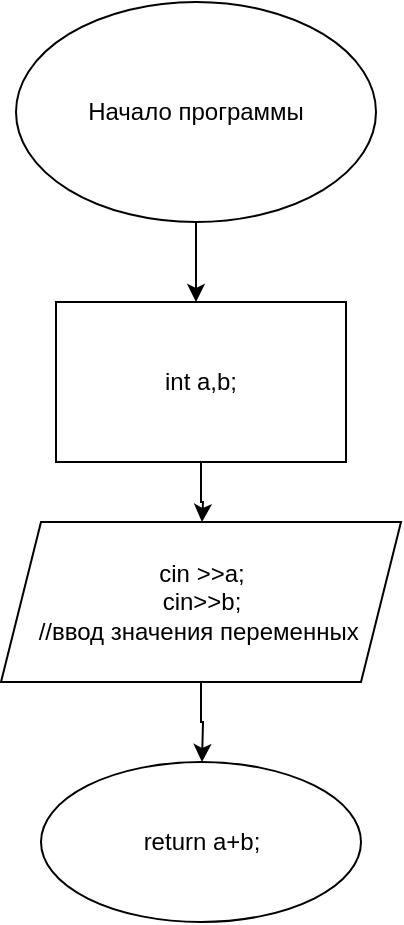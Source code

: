 <mxfile version="15.9.4" type="device"><diagram id="HVUMHJKv37qZkeiQPEKu" name="Page-1"><mxGraphModel dx="1422" dy="762" grid="1" gridSize="10" guides="1" tooltips="1" connect="1" arrows="1" fold="1" page="1" pageScale="1" pageWidth="827" pageHeight="1169" math="0" shadow="0"><root><mxCell id="0"/><mxCell id="1" parent="0"/><mxCell id="kpJrcVdUpQsD73O63JXy-3" style="edgeStyle=orthogonalEdgeStyle;rounded=0;orthogonalLoop=1;jettySize=auto;html=1;" edge="1" parent="1" source="kpJrcVdUpQsD73O63JXy-2"><mxGeometry relative="1" as="geometry"><mxPoint x="430" y="310" as="targetPoint"/></mxGeometry></mxCell><mxCell id="kpJrcVdUpQsD73O63JXy-2" value="Начало программы" style="ellipse;whiteSpace=wrap;html=1;" vertex="1" parent="1"><mxGeometry x="340" y="160" width="180" height="110" as="geometry"/></mxCell><mxCell id="kpJrcVdUpQsD73O63JXy-13" value="" style="edgeStyle=orthogonalEdgeStyle;rounded=0;orthogonalLoop=1;jettySize=auto;html=1;" edge="1" parent="1" source="kpJrcVdUpQsD73O63JXy-9"><mxGeometry relative="1" as="geometry"><mxPoint x="433" y="420" as="targetPoint"/></mxGeometry></mxCell><mxCell id="kpJrcVdUpQsD73O63JXy-9" value="int a,b;" style="rounded=0;whiteSpace=wrap;html=1;" vertex="1" parent="1"><mxGeometry x="360" y="310" width="145" height="80" as="geometry"/></mxCell><mxCell id="kpJrcVdUpQsD73O63JXy-15" value="" style="edgeStyle=orthogonalEdgeStyle;rounded=0;orthogonalLoop=1;jettySize=auto;html=1;" edge="1" parent="1" source="kpJrcVdUpQsD73O63JXy-12"><mxGeometry relative="1" as="geometry"><mxPoint x="433" y="540" as="targetPoint"/></mxGeometry></mxCell><mxCell id="kpJrcVdUpQsD73O63JXy-12" value="cin &amp;gt;&amp;gt;a;&lt;br&gt;cin&amp;gt;&amp;gt;b;&lt;br&gt;//ввод значения переменных&amp;nbsp;" style="shape=parallelogram;perimeter=parallelogramPerimeter;whiteSpace=wrap;html=1;fixedSize=1;rounded=0;" vertex="1" parent="1"><mxGeometry x="332.5" y="420" width="200" height="80" as="geometry"/></mxCell><mxCell id="kpJrcVdUpQsD73O63JXy-14" value="return a+b;" style="ellipse;whiteSpace=wrap;html=1;rounded=0;" vertex="1" parent="1"><mxGeometry x="352.5" y="540" width="160" height="80" as="geometry"/></mxCell></root></mxGraphModel></diagram></mxfile>